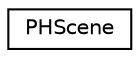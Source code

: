 digraph G
{
  edge [fontname="Helvetica",fontsize="10",labelfontname="Helvetica",labelfontsize="10"];
  node [fontname="Helvetica",fontsize="10",shape=record];
  rankdir="LR";
  Node1 [label="PHScene",height=0.2,width=0.4,color="black", fillcolor="white", style="filled",URL="$class_p_h_scene.html",tooltip="the graphic object representing the process hitting extends QGraphicsScene"];
}
